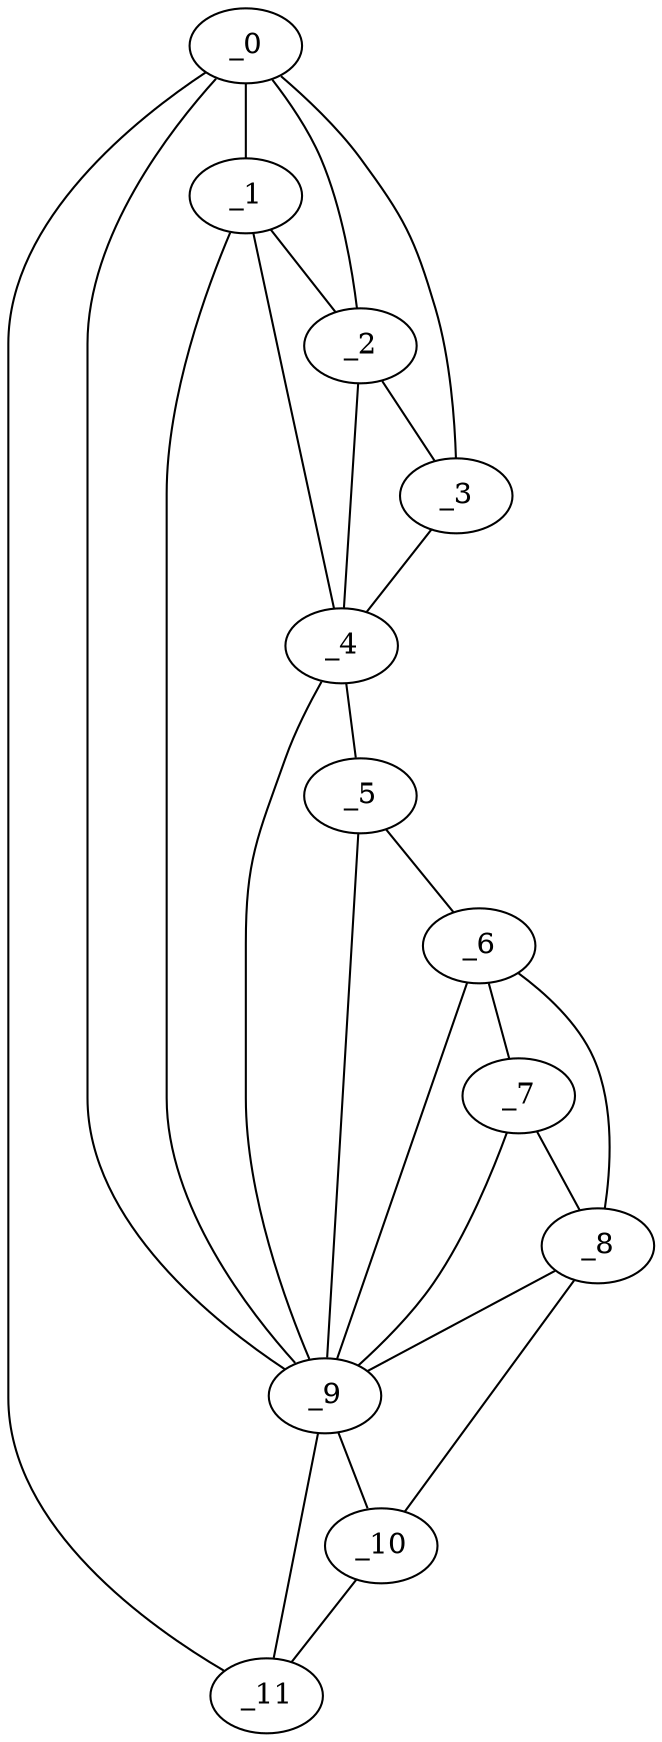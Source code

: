graph "obj35__295.gxl" {
	_0	 [x=2,
		y=60];
	_1	 [x=7,
		y=59];
	_0 -- _1	 [valence=2];
	_2	 [x=19,
		y=51];
	_0 -- _2	 [valence=2];
	_3	 [x=27,
		y=46];
	_0 -- _3	 [valence=1];
	_9	 [x=123,
		y=63];
	_0 -- _9	 [valence=2];
	_11	 [x=127,
		y=64];
	_0 -- _11	 [valence=1];
	_1 -- _2	 [valence=2];
	_4	 [x=36,
		y=44];
	_1 -- _4	 [valence=2];
	_1 -- _9	 [valence=2];
	_2 -- _3	 [valence=2];
	_2 -- _4	 [valence=2];
	_3 -- _4	 [valence=1];
	_5	 [x=92,
		y=39];
	_4 -- _5	 [valence=1];
	_4 -- _9	 [valence=1];
	_6	 [x=102,
		y=41];
	_5 -- _6	 [valence=1];
	_5 -- _9	 [valence=1];
	_7	 [x=110,
		y=45];
	_6 -- _7	 [valence=2];
	_8	 [x=115,
		y=47];
	_6 -- _8	 [valence=1];
	_6 -- _9	 [valence=2];
	_7 -- _8	 [valence=2];
	_7 -- _9	 [valence=1];
	_8 -- _9	 [valence=2];
	_10	 [x=127,
		y=57];
	_8 -- _10	 [valence=1];
	_9 -- _10	 [valence=2];
	_9 -- _11	 [valence=2];
	_10 -- _11	 [valence=1];
}
